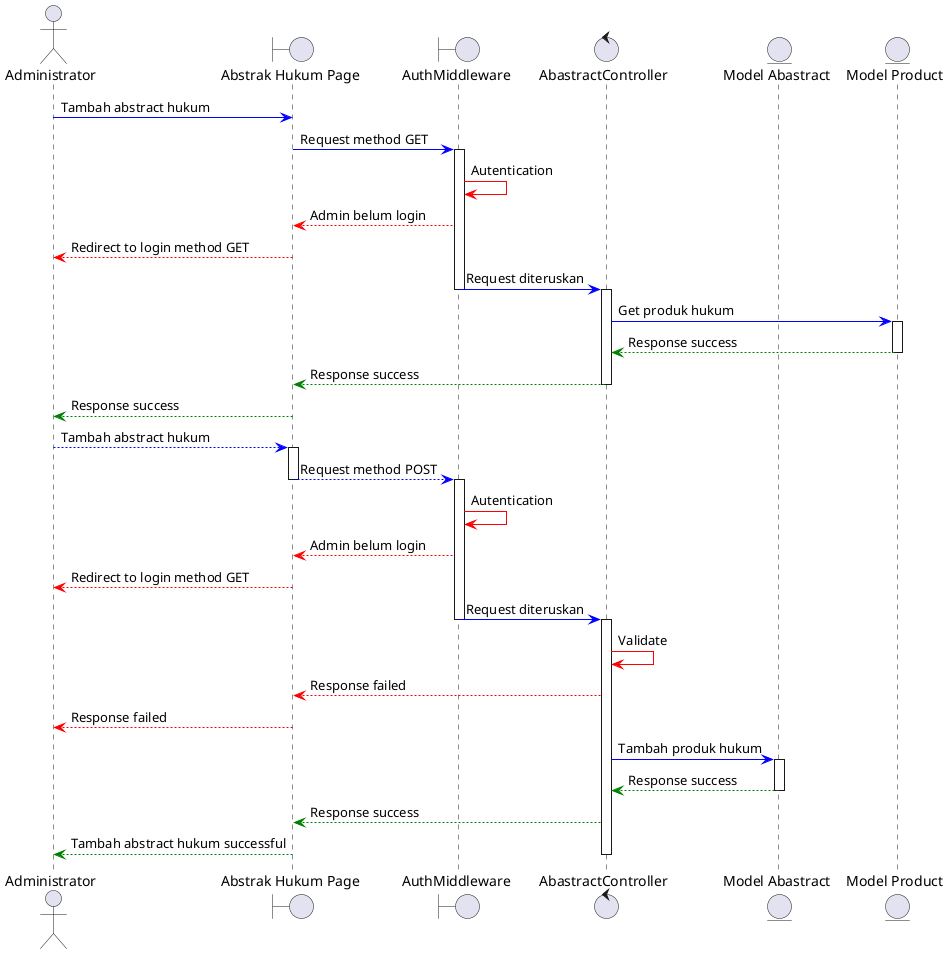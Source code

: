 @startuml

actor "Administrator" as admin
boundary "Abstrak Hukum Page" as abstract
boundary "AuthMiddleware" as middleware
control "AbastractController" as controller
entity "Model Abastract" as modelAbstract
entity "Model Product" as modelProduct



admin -[#Blue]> abstract : Tambah abstract hukum
abstract -[#Blue]> middleware :  Request method GET
activate middleware
middleware -[#Red]> middleware : Autentication
middleware --[#Red]> abstract : Admin belum login
abstract --[#Red]> admin : Redirect to login method GET
middleware -[#Blue]> controller : Request diteruskan
deactivate middleware

activate controller
controller -[#Blue]> modelProduct : Get produk hukum
activate modelProduct
modelProduct --[#Green]> controller : Response success
deactivate modelProduct
controller --[#Green]> abstract : Response success
deactivate controller
abstract --[#Green]> admin : Response success

admin --[#Blue]> abstract : Tambah abstract hukum
activate abstract
abstract --[#Blue]> middleware : Request method POST
deactivate abstract
activate middleware
middleware -[#Red]> middleware : Autentication
middleware --[#Red]> abstract : Admin belum login
abstract --[#Red]> admin : Redirect to login method GET
middleware -[#Blue]> controller : Request diteruskan
deactivate middleware

activate controller
controller -[#Red]> controller : Validate
controller --[#Red]> abstract : Response failed
abstract ---[#Red]> admin  : Response failed
controller -[#Blue]> modelAbstract : Tambah produk hukum
activate modelAbstract
modelAbstract --[#Green]> controller : Response success
deactivate modelAbstract
controller --[#Green]> abstract : Response success
abstract --[#Green]> admin : Tambah abstract hukum successful
deactivate controller




@enduml